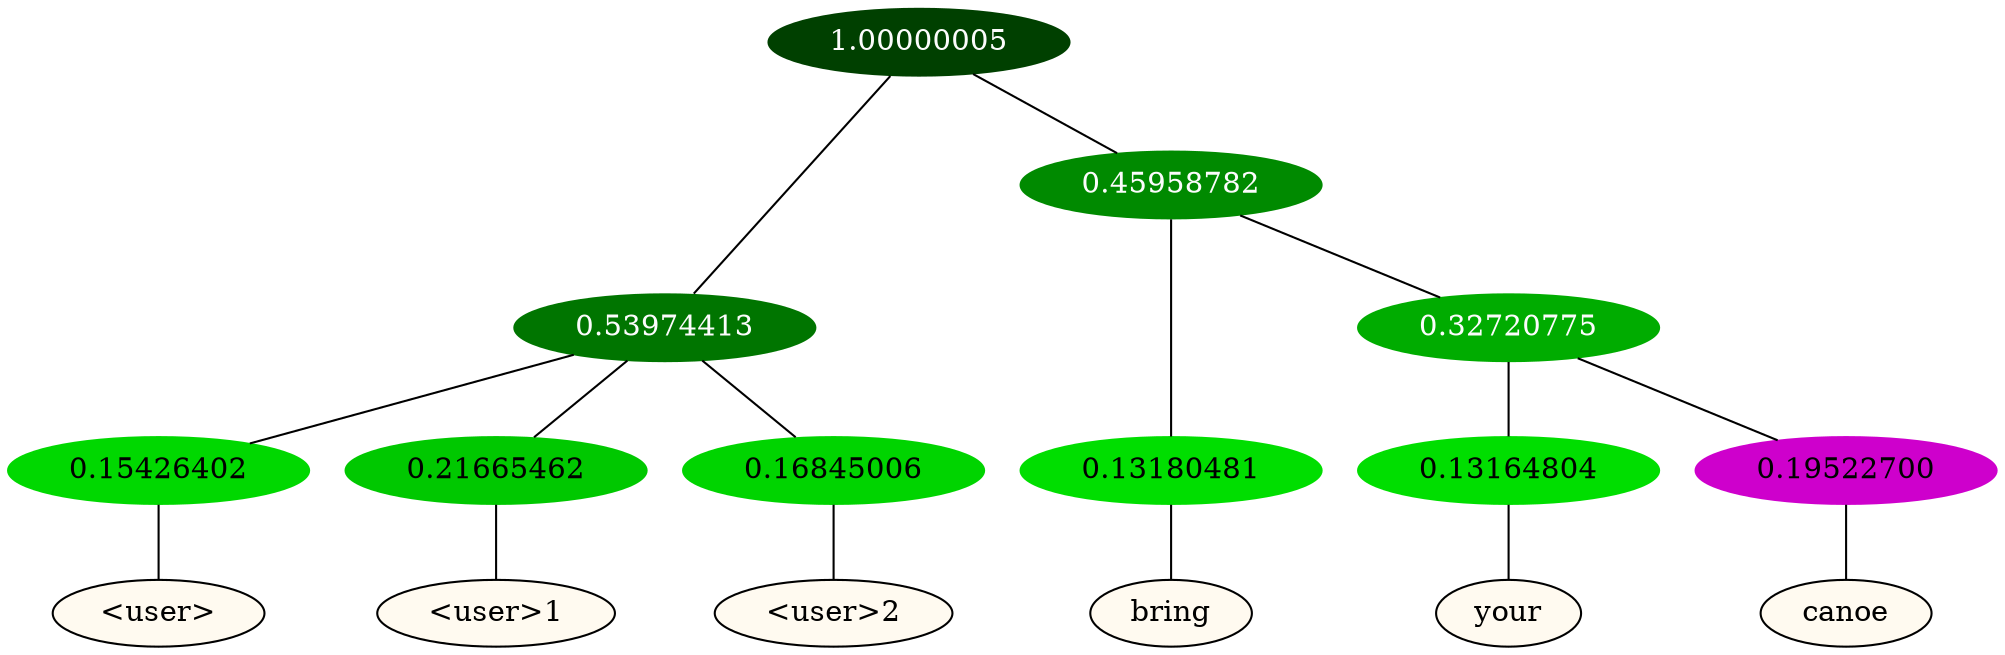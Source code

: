 graph {
	node [format=png height=0.15 nodesep=0.001 ordering=out overlap=prism overlap_scaling=0.01 ranksep=0.001 ratio=0.2 style=filled width=0.15]
	{
		rank=same
		a_w_3 [label="\<user\>" color=black fillcolor=floralwhite style="filled,solid"]
		a_w_4 [label="\<user\>1" color=black fillcolor=floralwhite style="filled,solid"]
		a_w_5 [label="\<user\>2" color=black fillcolor=floralwhite style="filled,solid"]
		a_w_6 [label=bring color=black fillcolor=floralwhite style="filled,solid"]
		a_w_8 [label=your color=black fillcolor=floralwhite style="filled,solid"]
		a_w_9 [label=canoe color=black fillcolor=floralwhite style="filled,solid"]
	}
	a_n_3 -- a_w_3
	a_n_4 -- a_w_4
	a_n_5 -- a_w_5
	a_n_6 -- a_w_6
	a_n_8 -- a_w_8
	a_n_9 -- a_w_9
	{
		rank=same
		a_n_3 [label=0.15426402 color="0.334 1.000 0.846" fontcolor=black]
		a_n_4 [label=0.21665462 color="0.334 1.000 0.783" fontcolor=black]
		a_n_5 [label=0.16845006 color="0.334 1.000 0.832" fontcolor=black]
		a_n_6 [label=0.13180481 color="0.334 1.000 0.868" fontcolor=black]
		a_n_8 [label=0.13164804 color="0.334 1.000 0.868" fontcolor=black]
		a_n_9 [label=0.19522700 color="0.835 1.000 0.805" fontcolor=black]
	}
	a_n_0 [label=1.00000005 color="0.334 1.000 0.250" fontcolor=grey99]
	a_n_1 [label=0.53974413 color="0.334 1.000 0.460" fontcolor=grey99]
	a_n_0 -- a_n_1
	a_n_2 [label=0.45958782 color="0.334 1.000 0.540" fontcolor=grey99]
	a_n_0 -- a_n_2
	a_n_1 -- a_n_3
	a_n_1 -- a_n_4
	a_n_1 -- a_n_5
	a_n_2 -- a_n_6
	a_n_7 [label=0.32720775 color="0.334 1.000 0.673" fontcolor=grey99]
	a_n_2 -- a_n_7
	a_n_7 -- a_n_8
	a_n_7 -- a_n_9
}
